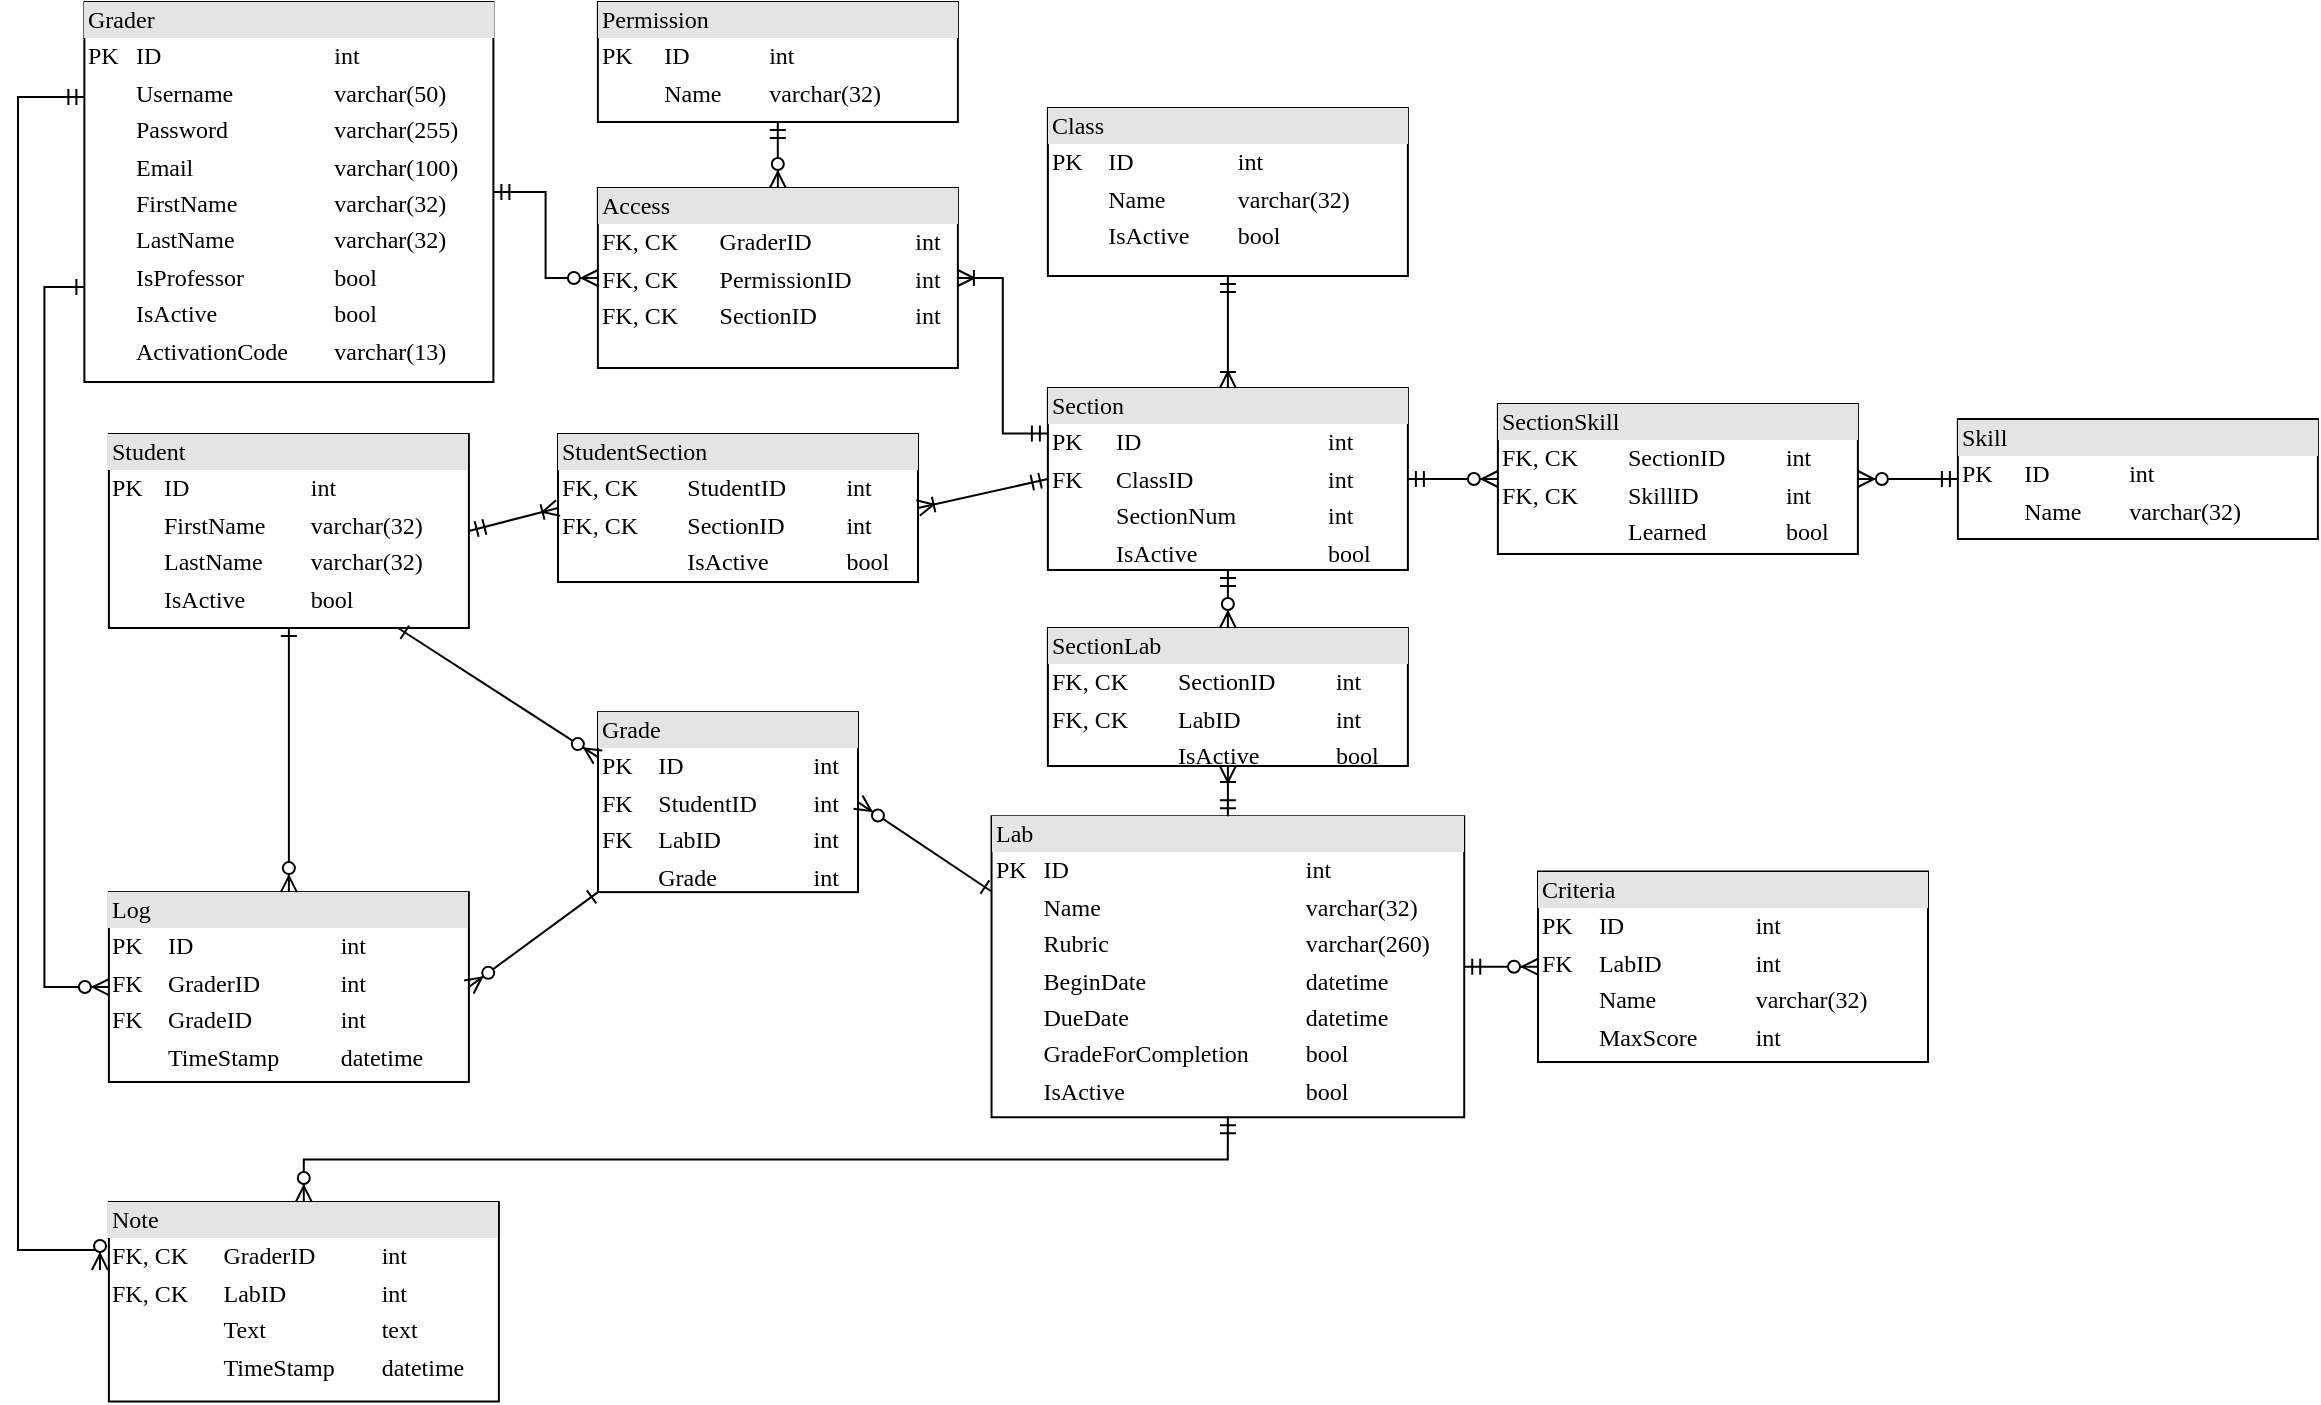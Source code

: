 <mxfile version="13.0.1" type="device"><diagram name="Page-1" id="2ca16b54-16f6-2749-3443-fa8db7711227"><mxGraphModel dx="1422" dy="762" grid="1" gridSize="10" guides="1" tooltips="1" connect="1" arrows="1" fold="1" page="1" pageScale="1" pageWidth="1100" pageHeight="850" background="#ffffff" math="0" shadow="0"><root><mxCell id="0"/><mxCell id="1" parent="0"/><mxCell id="2ed32ef02a7f4228-1" value="&lt;div style=&quot;box-sizing: border-box ; width: 100% ; background: #e4e4e4 ; padding: 2px&quot;&gt;Class&lt;/div&gt;&lt;table style=&quot;width: 100% ; font-size: 1em&quot; cellpadding=&quot;2&quot; cellspacing=&quot;0&quot;&gt;&lt;tbody&gt;&lt;tr&gt;&lt;td&gt;PK&lt;/td&gt;&lt;td&gt;ID&lt;/td&gt;&lt;td&gt;int&lt;/td&gt;&lt;/tr&gt;&lt;tr&gt;&lt;td&gt;&lt;/td&gt;&lt;td&gt;Name&lt;/td&gt;&lt;td&gt;varchar(32)&lt;/td&gt;&lt;/tr&gt;&lt;tr&gt;&lt;td&gt;&lt;br&gt;&lt;/td&gt;&lt;td&gt;IsActive&lt;/td&gt;&lt;td&gt;bool&lt;/td&gt;&lt;/tr&gt;&lt;/tbody&gt;&lt;/table&gt;" style="verticalAlign=top;align=left;overflow=fill;html=1;rounded=0;shadow=0;comic=0;labelBackgroundColor=none;strokeWidth=1;fontFamily=Verdana;fontSize=12" parent="1" vertex="1"><mxGeometry x="624.94" y="133" width="180" height="84" as="geometry"/></mxCell><mxCell id="7O4-bHg8vpgBijDcnL9f-28" value="" style="edgeStyle=orthogonalEdgeStyle;rounded=0;orthogonalLoop=1;jettySize=auto;html=1;startArrow=ERzeroToMany;startFill=1;endArrow=ERmandOne;endFill=0;exitX=1;exitY=0.5;exitDx=0;exitDy=0;" parent="1" source="7O4-bHg8vpgBijDcnL9f-29" target="7O4-bHg8vpgBijDcnL9f-27" edge="1"><mxGeometry relative="1" as="geometry"><mxPoint x="1149.94" y="247.5" as="sourcePoint"/></mxGeometry></mxCell><mxCell id="7O4-bHg8vpgBijDcnL9f-1" value="&lt;div style=&quot;box-sizing: border-box ; width: 100% ; background: #e4e4e4 ; padding: 2px&quot;&gt;Section&lt;/div&gt;&lt;table style=&quot;width: 100% ; font-size: 1em&quot; cellpadding=&quot;2&quot; cellspacing=&quot;0&quot;&gt;&lt;tbody&gt;&lt;tr&gt;&lt;td&gt;PK&lt;/td&gt;&lt;td&gt;ID&lt;/td&gt;&lt;td&gt;int&lt;/td&gt;&lt;/tr&gt;&lt;tr&gt;&lt;td&gt;FK&lt;/td&gt;&lt;td&gt;ClassID&lt;/td&gt;&lt;td&gt;int&lt;/td&gt;&lt;/tr&gt;&lt;tr&gt;&lt;td&gt;&lt;/td&gt;&lt;td&gt;SectionNum&lt;/td&gt;&lt;td&gt;int&lt;/td&gt;&lt;/tr&gt;&lt;tr&gt;&lt;td&gt;&lt;br&gt;&lt;/td&gt;&lt;td&gt;IsActive&lt;/td&gt;&lt;td&gt;bool&lt;/td&gt;&lt;/tr&gt;&lt;/tbody&gt;&lt;/table&gt;" style="verticalAlign=top;align=left;overflow=fill;html=1;rounded=0;shadow=0;comic=0;labelBackgroundColor=none;strokeWidth=1;fontFamily=Verdana;fontSize=12" parent="1" vertex="1"><mxGeometry x="624.94" y="273" width="180" height="91" as="geometry"/></mxCell><mxCell id="7O4-bHg8vpgBijDcnL9f-27" value="&lt;div style=&quot;box-sizing: border-box ; width: 100% ; background: #e4e4e4 ; padding: 2px&quot;&gt;Skill&lt;/div&gt;&lt;table style=&quot;width: 100% ; font-size: 1em&quot; cellpadding=&quot;2&quot; cellspacing=&quot;0&quot;&gt;&lt;tbody&gt;&lt;tr&gt;&lt;td&gt;PK&lt;/td&gt;&lt;td&gt;ID&lt;/td&gt;&lt;td&gt;int&lt;/td&gt;&lt;/tr&gt;&lt;tr&gt;&lt;td&gt;&lt;/td&gt;&lt;td&gt;Name&lt;/td&gt;&lt;td&gt;varchar(32)&lt;/td&gt;&lt;/tr&gt;&lt;/tbody&gt;&lt;/table&gt;" style="verticalAlign=top;align=left;overflow=fill;html=1;rounded=0;shadow=0;comic=0;labelBackgroundColor=none;strokeWidth=1;fontFamily=Verdana;fontSize=12" parent="1" vertex="1"><mxGeometry x="1079.94" y="288.5" width="180" height="60" as="geometry"/></mxCell><mxCell id="7O4-bHg8vpgBijDcnL9f-2" value="" style="endArrow=ERmandOne;startArrow=ERoneToMany;html=1;startFill=0;endFill=0;entryX=0.5;entryY=1;entryDx=0;entryDy=0;exitX=0.5;exitY=0;exitDx=0;exitDy=0;" parent="1" source="7O4-bHg8vpgBijDcnL9f-1" target="2ed32ef02a7f4228-1" edge="1"><mxGeometry width="50" height="50" relative="1" as="geometry"><mxPoint x="667.44" y="260" as="sourcePoint"/><mxPoint x="1037.44" y="360" as="targetPoint"/></mxGeometry></mxCell><mxCell id="7O4-bHg8vpgBijDcnL9f-5" value="&lt;div style=&quot;box-sizing: border-box ; width: 100% ; background: #e4e4e4 ; padding: 2px&quot;&gt;Grader&lt;/div&gt;&lt;table style=&quot;width: 100% ; font-size: 1em&quot; cellpadding=&quot;2&quot; cellspacing=&quot;0&quot;&gt;&lt;tbody&gt;&lt;tr&gt;&lt;td&gt;PK&lt;/td&gt;&lt;td&gt;ID&lt;/td&gt;&lt;td&gt;int&lt;/td&gt;&lt;/tr&gt;&lt;tr&gt;&lt;td&gt;&lt;br&gt;&lt;/td&gt;&lt;td&gt;Username&lt;/td&gt;&lt;td&gt;varchar(50)&lt;/td&gt;&lt;/tr&gt;&lt;tr&gt;&lt;td&gt;&lt;br&gt;&lt;/td&gt;&lt;td&gt;Password&lt;/td&gt;&lt;td&gt;varchar(255)&lt;/td&gt;&lt;/tr&gt;&lt;tr&gt;&lt;td&gt;&lt;br&gt;&lt;/td&gt;&lt;td&gt;Email&lt;/td&gt;&lt;td&gt;varchar(100)&lt;/td&gt;&lt;/tr&gt;&lt;tr&gt;&lt;td&gt;&lt;br&gt;&lt;/td&gt;&lt;td&gt;FirstName&lt;/td&gt;&lt;td&gt;varchar(32)&lt;/td&gt;&lt;/tr&gt;&lt;tr&gt;&lt;td&gt;&lt;br&gt;&lt;/td&gt;&lt;td&gt;LastName&lt;/td&gt;&lt;td&gt;varchar(32)&lt;/td&gt;&lt;/tr&gt;&lt;tr&gt;&lt;td&gt;&lt;br&gt;&lt;/td&gt;&lt;td&gt;IsProfessor&lt;/td&gt;&lt;td&gt;bool&lt;/td&gt;&lt;/tr&gt;&lt;tr&gt;&lt;td&gt;&lt;br&gt;&lt;/td&gt;&lt;td&gt;IsActive&lt;/td&gt;&lt;td&gt;bool&lt;/td&gt;&lt;/tr&gt;&lt;tr&gt;&lt;td&gt;&lt;br&gt;&lt;/td&gt;&lt;td&gt;ActivationCode&lt;/td&gt;&lt;td&gt;varchar(13)&lt;/td&gt;&lt;/tr&gt;&lt;/tbody&gt;&lt;/table&gt;" style="verticalAlign=top;align=left;overflow=fill;html=1;rounded=0;shadow=0;comic=0;labelBackgroundColor=none;strokeWidth=1;fontFamily=Verdana;fontSize=12" parent="1" vertex="1"><mxGeometry x="143.19" y="80" width="204.5" height="190" as="geometry"/></mxCell><mxCell id="7O4-bHg8vpgBijDcnL9f-37" value="" style="edgeStyle=orthogonalEdgeStyle;rounded=0;orthogonalLoop=1;jettySize=auto;html=1;startArrow=ERmandOne;startFill=0;endArrow=ERzeroToMany;endFill=1;entryX=0.5;entryY=0;entryDx=0;entryDy=0;" parent="1" source="7O4-bHg8vpgBijDcnL9f-25" target="87PPJViUM9zDZLMwMN3D-7" edge="1"><mxGeometry relative="1" as="geometry"/></mxCell><mxCell id="7O4-bHg8vpgBijDcnL9f-25" value="&lt;div style=&quot;box-sizing: border-box ; width: 100% ; background: #e4e4e4 ; padding: 2px&quot;&gt;Permission&lt;/div&gt;&lt;table style=&quot;width: 100% ; font-size: 1em&quot; cellpadding=&quot;2&quot; cellspacing=&quot;0&quot;&gt;&lt;tbody&gt;&lt;tr&gt;&lt;td&gt;PK&lt;/td&gt;&lt;td&gt;ID&lt;/td&gt;&lt;td&gt;int&lt;/td&gt;&lt;/tr&gt;&lt;tr&gt;&lt;td&gt;&lt;br&gt;&lt;/td&gt;&lt;td&gt;Name&lt;/td&gt;&lt;td&gt;varchar(32)&lt;/td&gt;&lt;/tr&gt;&lt;/tbody&gt;&lt;/table&gt;" style="verticalAlign=top;align=left;overflow=fill;html=1;rounded=0;shadow=0;comic=0;labelBackgroundColor=none;strokeWidth=1;fontFamily=Verdana;fontSize=12" parent="1" vertex="1"><mxGeometry x="399.94" y="80" width="180" height="60" as="geometry"/></mxCell><mxCell id="87PPJViUM9zDZLMwMN3D-3" value="" style="edgeStyle=orthogonalEdgeStyle;rounded=0;orthogonalLoop=1;jettySize=auto;html=1;exitX=0.5;exitY=1;exitDx=0;exitDy=0;startArrow=ERmandOne;startFill=0;endArrow=ERzeroToMany;endFill=1;" parent="1" source="7O4-bHg8vpgBijDcnL9f-7" target="87PPJViUM9zDZLMwMN3D-2" edge="1"><mxGeometry relative="1" as="geometry"><mxPoint x="495.44" y="573" as="sourcePoint"/></mxGeometry></mxCell><mxCell id="7O4-bHg8vpgBijDcnL9f-7" value="&lt;div style=&quot;box-sizing: border-box ; width: 100% ; background: #e4e4e4 ; padding: 2px&quot;&gt;Lab&lt;/div&gt;&lt;table style=&quot;width: 100% ; font-size: 1em&quot; cellpadding=&quot;2&quot; cellspacing=&quot;0&quot;&gt;&lt;tbody&gt;&lt;tr&gt;&lt;td&gt;PK&lt;/td&gt;&lt;td&gt;ID&lt;/td&gt;&lt;td&gt;int&lt;/td&gt;&lt;/tr&gt;&lt;tr&gt;&lt;td&gt;&lt;br&gt;&lt;/td&gt;&lt;td&gt;Name&lt;/td&gt;&lt;td&gt;varchar(32)&lt;/td&gt;&lt;/tr&gt;&lt;tr&gt;&lt;td&gt;&lt;br&gt;&lt;/td&gt;&lt;td&gt;Rubric&lt;/td&gt;&lt;td&gt;varchar(260)&lt;/td&gt;&lt;/tr&gt;&lt;tr&gt;&lt;td&gt;&lt;br&gt;&lt;/td&gt;&lt;td&gt;BeginDate&lt;/td&gt;&lt;td&gt;datetime&lt;/td&gt;&lt;/tr&gt;&lt;tr&gt;&lt;td&gt;&lt;br&gt;&lt;/td&gt;&lt;td&gt;DueDate&lt;/td&gt;&lt;td&gt;datetime&lt;/td&gt;&lt;/tr&gt;&lt;tr&gt;&lt;td&gt;&lt;br&gt;&lt;/td&gt;&lt;td&gt;GradeForCompletion&lt;/td&gt;&lt;td&gt;bool&lt;/td&gt;&lt;/tr&gt;&lt;tr&gt;&lt;td&gt;&lt;br&gt;&lt;/td&gt;&lt;td&gt;IsActive&lt;/td&gt;&lt;td&gt;bool&lt;/td&gt;&lt;/tr&gt;&lt;/tbody&gt;&lt;/table&gt;" style="verticalAlign=top;align=left;overflow=fill;html=1;rounded=0;shadow=0;comic=0;labelBackgroundColor=none;strokeWidth=1;fontFamily=Verdana;fontSize=12" parent="1" vertex="1"><mxGeometry x="596.77" y="487.13" width="236.34" height="150.5" as="geometry"/></mxCell><mxCell id="87PPJViUM9zDZLMwMN3D-4" style="edgeStyle=orthogonalEdgeStyle;rounded=0;orthogonalLoop=1;jettySize=auto;html=1;startArrow=ERzeroToMany;startFill=1;endArrow=ERmandOne;endFill=0;entryX=0;entryY=0.25;entryDx=0;entryDy=0;exitX=-0.023;exitY=0.341;exitDx=0;exitDy=0;exitPerimeter=0;" parent="1" source="87PPJViUM9zDZLMwMN3D-2" target="7O4-bHg8vpgBijDcnL9f-5" edge="1"><mxGeometry relative="1" as="geometry"><mxPoint x="105.44" y="133" as="targetPoint"/><Array as="points"><mxPoint x="110" y="704"/><mxPoint x="110" y="127"/></Array><mxPoint x="60" y="660" as="sourcePoint"/></mxGeometry></mxCell><mxCell id="87PPJViUM9zDZLMwMN3D-2" value="&lt;div style=&quot;box-sizing: border-box ; width: 100% ; background: #e4e4e4 ; padding: 2px&quot;&gt;Note&lt;/div&gt;&lt;table style=&quot;width: 100% ; font-size: 1em&quot; cellpadding=&quot;2&quot; cellspacing=&quot;0&quot;&gt;&lt;tbody&gt;&lt;tr&gt;&lt;td&gt;FK, CK&lt;/td&gt;&lt;td&gt;GraderID&lt;/td&gt;&lt;td&gt;int&lt;/td&gt;&lt;/tr&gt;&lt;tr&gt;&lt;td&gt;FK, CK&lt;/td&gt;&lt;td&gt;LabID&lt;/td&gt;&lt;td&gt;int&lt;/td&gt;&lt;/tr&gt;&lt;tr&gt;&lt;td&gt;&lt;br&gt;&lt;/td&gt;&lt;td&gt;Text&lt;/td&gt;&lt;td&gt;text&lt;/td&gt;&lt;/tr&gt;&lt;tr&gt;&lt;td&gt;&lt;br&gt;&lt;/td&gt;&lt;td&gt;TimeStamp&lt;/td&gt;&lt;td&gt;datetime&lt;/td&gt;&lt;/tr&gt;&lt;/tbody&gt;&lt;/table&gt;" style="verticalAlign=top;align=left;overflow=fill;html=1;rounded=0;shadow=0;comic=0;labelBackgroundColor=none;strokeWidth=1;fontFamily=Verdana;fontSize=12" parent="1" vertex="1"><mxGeometry x="155.44" y="680" width="195" height="99.75" as="geometry"/></mxCell><mxCell id="7O4-bHg8vpgBijDcnL9f-8" value="&lt;div style=&quot;box-sizing: border-box ; width: 100% ; background: #e4e4e4 ; padding: 2px&quot;&gt;SectionLab&lt;/div&gt;&lt;table style=&quot;width: 100% ; font-size: 1em&quot; cellpadding=&quot;2&quot; cellspacing=&quot;0&quot;&gt;&lt;tbody&gt;&lt;tr&gt;&lt;td&gt;FK, CK&lt;/td&gt;&lt;td&gt;SectionID&lt;/td&gt;&lt;td&gt;int&lt;/td&gt;&lt;/tr&gt;&lt;tr&gt;&lt;td&gt;FK, CK&lt;/td&gt;&lt;td&gt;LabID&lt;/td&gt;&lt;td&gt;int&lt;/td&gt;&lt;/tr&gt;&lt;tr&gt;&lt;td&gt;&lt;br&gt;&lt;/td&gt;&lt;td&gt;IsActive&lt;/td&gt;&lt;td&gt;bool&lt;/td&gt;&lt;/tr&gt;&lt;/tbody&gt;&lt;/table&gt;" style="verticalAlign=top;align=left;overflow=fill;html=1;rounded=0;shadow=0;comic=0;labelBackgroundColor=none;strokeWidth=1;fontFamily=Verdana;fontSize=12" parent="1" vertex="1"><mxGeometry x="624.94" y="393" width="180" height="69" as="geometry"/></mxCell><mxCell id="7O4-bHg8vpgBijDcnL9f-9" value="" style="endArrow=ERmandOne;startArrow=ERzeroToMany;html=1;startFill=1;endFill=0;exitX=0.5;exitY=0;exitDx=0;exitDy=0;entryX=0.5;entryY=1;entryDx=0;entryDy=0;" parent="1" source="7O4-bHg8vpgBijDcnL9f-8" target="7O4-bHg8vpgBijDcnL9f-1" edge="1"><mxGeometry width="50" height="50" relative="1" as="geometry"><mxPoint x="617.44" y="475" as="sourcePoint"/><mxPoint x="582.44" y="425" as="targetPoint"/></mxGeometry></mxCell><mxCell id="7O4-bHg8vpgBijDcnL9f-10" value="" style="endArrow=ERmandOne;startArrow=ERoneToMany;html=1;startFill=0;endFill=0;exitX=0.5;exitY=1;exitDx=0;exitDy=0;entryX=0.5;entryY=0;entryDx=0;entryDy=0;" parent="1" source="7O4-bHg8vpgBijDcnL9f-8" target="7O4-bHg8vpgBijDcnL9f-7" edge="1"><mxGeometry width="50" height="50" relative="1" as="geometry"><mxPoint x="1137.44" y="368.5" as="sourcePoint"/><mxPoint x="1072.44" y="368.5" as="targetPoint"/></mxGeometry></mxCell><mxCell id="7O4-bHg8vpgBijDcnL9f-11" value="&lt;div style=&quot;box-sizing: border-box ; width: 100% ; background: #e4e4e4 ; padding: 2px&quot;&gt;Student&lt;/div&gt;&lt;table style=&quot;width: 100% ; font-size: 1em&quot; cellpadding=&quot;2&quot; cellspacing=&quot;0&quot;&gt;&lt;tbody&gt;&lt;tr&gt;&lt;td&gt;PK&lt;/td&gt;&lt;td&gt;ID&lt;/td&gt;&lt;td&gt;int&lt;/td&gt;&lt;/tr&gt;&lt;tr&gt;&lt;td&gt;&lt;br&gt;&lt;/td&gt;&lt;td&gt;FirstName&lt;/td&gt;&lt;td&gt;varchar(32)&lt;/td&gt;&lt;/tr&gt;&lt;tr&gt;&lt;td&gt;&lt;br&gt;&lt;/td&gt;&lt;td&gt;LastName&lt;/td&gt;&lt;td&gt;varchar(32)&lt;/td&gt;&lt;/tr&gt;&lt;tr&gt;&lt;td&gt;&lt;br&gt;&lt;/td&gt;&lt;td&gt;IsActive&lt;/td&gt;&lt;td&gt;bool&lt;/td&gt;&lt;/tr&gt;&lt;/tbody&gt;&lt;/table&gt;" style="verticalAlign=top;align=left;overflow=fill;html=1;rounded=0;shadow=0;comic=0;labelBackgroundColor=none;strokeWidth=1;fontFamily=Verdana;fontSize=12" parent="1" vertex="1"><mxGeometry x="155.44" y="296" width="180" height="97" as="geometry"/></mxCell><mxCell id="7O4-bHg8vpgBijDcnL9f-12" value="&lt;div style=&quot;box-sizing: border-box ; width: 100% ; background: #e4e4e4 ; padding: 2px&quot;&gt;StudentSection&lt;/div&gt;&lt;table style=&quot;width: 100% ; font-size: 1em&quot; cellpadding=&quot;2&quot; cellspacing=&quot;0&quot;&gt;&lt;tbody&gt;&lt;tr&gt;&lt;td&gt;FK, CK&lt;/td&gt;&lt;td&gt;StudentID&lt;/td&gt;&lt;td&gt;int&lt;/td&gt;&lt;/tr&gt;&lt;tr&gt;&lt;td&gt;FK, CK&lt;/td&gt;&lt;td&gt;SectionID&lt;/td&gt;&lt;td&gt;int&lt;/td&gt;&lt;/tr&gt;&lt;tr&gt;&lt;td&gt;&lt;br&gt;&lt;/td&gt;&lt;td&gt;IsActive&lt;/td&gt;&lt;td&gt;bool&lt;/td&gt;&lt;/tr&gt;&lt;/tbody&gt;&lt;/table&gt;" style="verticalAlign=top;align=left;overflow=fill;html=1;rounded=0;shadow=0;comic=0;labelBackgroundColor=none;strokeWidth=1;fontFamily=Verdana;fontSize=12" parent="1" vertex="1"><mxGeometry x="380" y="296" width="180" height="74" as="geometry"/></mxCell><mxCell id="7O4-bHg8vpgBijDcnL9f-13" value="" style="endArrow=ERmandOne;startArrow=ERoneToMany;html=1;startFill=0;endFill=0;entryX=1;entryY=0.5;entryDx=0;entryDy=0;exitX=0;exitY=0.5;exitDx=0;exitDy=0;" parent="1" source="7O4-bHg8vpgBijDcnL9f-12" target="7O4-bHg8vpgBijDcnL9f-11" edge="1"><mxGeometry width="50" height="50" relative="1" as="geometry"><mxPoint x="130.69" y="318" as="sourcePoint"/><mxPoint x="125.69" y="318" as="targetPoint"/></mxGeometry></mxCell><mxCell id="7O4-bHg8vpgBijDcnL9f-14" value="" style="endArrow=ERmandOne;startArrow=ERoneToMany;html=1;startFill=0;endFill=0;exitX=1;exitY=0.5;exitDx=0;exitDy=0;entryX=0;entryY=0.5;entryDx=0;entryDy=0;" parent="1" source="7O4-bHg8vpgBijDcnL9f-12" target="7O4-bHg8vpgBijDcnL9f-1" edge="1"><mxGeometry width="50" height="50" relative="1" as="geometry"><mxPoint x="466.94" y="341" as="sourcePoint"/><mxPoint x="371.94" y="322" as="targetPoint"/></mxGeometry></mxCell><mxCell id="7O4-bHg8vpgBijDcnL9f-32" value="" style="edgeStyle=orthogonalEdgeStyle;rounded=0;orthogonalLoop=1;jettySize=auto;html=1;startArrow=ERone;startFill=0;endArrow=ERzeroToMany;endFill=1;entryX=0;entryY=0.5;entryDx=0;entryDy=0;exitX=0;exitY=0.75;exitDx=0;exitDy=0;" parent="1" source="7O4-bHg8vpgBijDcnL9f-5" target="7O4-bHg8vpgBijDcnL9f-16" edge="1"><mxGeometry relative="1" as="geometry"><mxPoint x="31.94" y="172" as="sourcePoint"/></mxGeometry></mxCell><mxCell id="7O4-bHg8vpgBijDcnL9f-16" value="&lt;div style=&quot;box-sizing: border-box ; width: 100% ; background: #e4e4e4 ; padding: 2px&quot;&gt;Log&lt;/div&gt;&lt;table style=&quot;width: 100% ; font-size: 1em&quot; cellpadding=&quot;2&quot; cellspacing=&quot;0&quot;&gt;&lt;tbody&gt;&lt;tr&gt;&lt;td&gt;PK&lt;/td&gt;&lt;td&gt;ID&lt;/td&gt;&lt;td&gt;int&lt;/td&gt;&lt;/tr&gt;&lt;tr&gt;&lt;td&gt;FK&lt;/td&gt;&lt;td&gt;GraderID&lt;/td&gt;&lt;td&gt;int&lt;br&gt;&lt;/td&gt;&lt;/tr&gt;&lt;tr&gt;&lt;td&gt;FK&lt;/td&gt;&lt;td&gt;GradeID&lt;/td&gt;&lt;td&gt;int&lt;/td&gt;&lt;/tr&gt;&lt;tr&gt;&lt;td&gt;&lt;br&gt;&lt;/td&gt;&lt;td&gt;TimeStamp&lt;/td&gt;&lt;td&gt;datetime&lt;/td&gt;&lt;/tr&gt;&lt;/tbody&gt;&lt;/table&gt;" style="verticalAlign=top;align=left;overflow=fill;html=1;rounded=0;shadow=0;comic=0;labelBackgroundColor=none;strokeWidth=1;fontFamily=Verdana;fontSize=12" parent="1" vertex="1"><mxGeometry x="155.44" y="525.06" width="180" height="94.94" as="geometry"/></mxCell><mxCell id="7O4-bHg8vpgBijDcnL9f-17" value="" style="endArrow=ERzeroToMany;startArrow=ERone;html=1;startFill=0;endFill=1;exitX=0;exitY=1;exitDx=0;exitDy=0;entryX=1;entryY=0.5;entryDx=0;entryDy=0;" parent="1" source="JCxA_Sa905kl75By3PID-1" target="7O4-bHg8vpgBijDcnL9f-16" edge="1"><mxGeometry width="50" height="50" relative="1" as="geometry"><mxPoint x="399.44" y="404.25" as="sourcePoint"/><mxPoint x="356.94" y="479.25" as="targetPoint"/></mxGeometry></mxCell><mxCell id="7O4-bHg8vpgBijDcnL9f-18" value="" style="endArrow=ERzeroToMany;startArrow=ERone;html=1;startFill=0;endFill=1;exitX=0.5;exitY=1;exitDx=0;exitDy=0;entryX=0.5;entryY=0;entryDx=0;entryDy=0;" parent="1" source="7O4-bHg8vpgBijDcnL9f-11" target="7O4-bHg8vpgBijDcnL9f-16" edge="1"><mxGeometry width="50" height="50" relative="1" as="geometry"><mxPoint x="111.94" y="414.25" as="sourcePoint"/><mxPoint x="146.94" y="414.25" as="targetPoint"/></mxGeometry></mxCell><mxCell id="7O4-bHg8vpgBijDcnL9f-29" value="&lt;div style=&quot;box-sizing: border-box ; width: 100% ; background: #e4e4e4 ; padding: 2px&quot;&gt;SectionSkill&lt;/div&gt;&lt;table style=&quot;width: 100% ; font-size: 1em&quot; cellpadding=&quot;2&quot; cellspacing=&quot;0&quot;&gt;&lt;tbody&gt;&lt;tr&gt;&lt;td&gt;FK, CK&lt;/td&gt;&lt;td&gt;SectionID&lt;/td&gt;&lt;td&gt;int&lt;/td&gt;&lt;/tr&gt;&lt;tr&gt;&lt;td&gt;FK, CK&lt;/td&gt;&lt;td&gt;SkillID&lt;/td&gt;&lt;td&gt;int&lt;/td&gt;&lt;/tr&gt;&lt;tr&gt;&lt;td&gt;&lt;br&gt;&lt;/td&gt;&lt;td&gt;Learned&lt;/td&gt;&lt;td&gt;bool&lt;/td&gt;&lt;/tr&gt;&lt;/tbody&gt;&lt;/table&gt;" style="verticalAlign=top;align=left;overflow=fill;html=1;rounded=0;shadow=0;comic=0;labelBackgroundColor=none;strokeWidth=1;fontFamily=Verdana;fontSize=12" parent="1" vertex="1"><mxGeometry x="849.94" y="281" width="180" height="75" as="geometry"/></mxCell><mxCell id="7O4-bHg8vpgBijDcnL9f-30" value="" style="edgeStyle=orthogonalEdgeStyle;rounded=0;orthogonalLoop=1;jettySize=auto;html=1;startArrow=ERzeroToMany;startFill=1;endArrow=ERmandOne;endFill=0;entryX=1;entryY=0.5;entryDx=0;entryDy=0;exitX=0;exitY=0.5;exitDx=0;exitDy=0;" parent="1" source="7O4-bHg8vpgBijDcnL9f-29" target="7O4-bHg8vpgBijDcnL9f-1" edge="1"><mxGeometry relative="1" as="geometry"><mxPoint x="854.94" y="260" as="sourcePoint"/><mxPoint x="974.94" y="240" as="targetPoint"/></mxGeometry></mxCell><mxCell id="87PPJViUM9zDZLMwMN3D-8" style="edgeStyle=orthogonalEdgeStyle;rounded=0;orthogonalLoop=1;jettySize=auto;html=1;exitX=0;exitY=0.5;exitDx=0;exitDy=0;entryX=1;entryY=0.5;entryDx=0;entryDy=0;startArrow=ERzeroToMany;startFill=1;endArrow=ERmandOne;endFill=0;" parent="1" source="87PPJViUM9zDZLMwMN3D-7" target="7O4-bHg8vpgBijDcnL9f-5" edge="1"><mxGeometry relative="1" as="geometry"/></mxCell><mxCell id="87PPJViUM9zDZLMwMN3D-9" style="edgeStyle=orthogonalEdgeStyle;rounded=0;orthogonalLoop=1;jettySize=auto;html=1;exitX=1;exitY=0.5;exitDx=0;exitDy=0;entryX=0;entryY=0.25;entryDx=0;entryDy=0;startArrow=ERoneToMany;startFill=0;endArrow=ERmandOne;endFill=0;" parent="1" source="87PPJViUM9zDZLMwMN3D-7" target="7O4-bHg8vpgBijDcnL9f-1" edge="1"><mxGeometry relative="1" as="geometry"/></mxCell><mxCell id="87PPJViUM9zDZLMwMN3D-7" value="&lt;div style=&quot;box-sizing: border-box ; width: 100% ; background: #e4e4e4 ; padding: 2px&quot;&gt;Access&lt;/div&gt;&lt;table style=&quot;width: 100% ; font-size: 1em&quot; cellpadding=&quot;2&quot; cellspacing=&quot;0&quot;&gt;&lt;tbody&gt;&lt;tr&gt;&lt;td&gt;FK, CK&lt;/td&gt;&lt;td&gt;GraderID&lt;/td&gt;&lt;td&gt;int&lt;/td&gt;&lt;/tr&gt;&lt;tr&gt;&lt;td&gt;FK, CK&lt;/td&gt;&lt;td&gt;PermissionID&lt;/td&gt;&lt;td&gt;int&lt;/td&gt;&lt;/tr&gt;&lt;tr&gt;&lt;td&gt;FK, CK&lt;/td&gt;&lt;td&gt;SectionID&lt;/td&gt;&lt;td&gt;int&lt;br&gt;&lt;/td&gt;&lt;/tr&gt;&lt;/tbody&gt;&lt;/table&gt;" style="verticalAlign=top;align=left;overflow=fill;html=1;rounded=0;shadow=0;comic=0;labelBackgroundColor=none;strokeWidth=1;fontFamily=Verdana;fontSize=12" parent="1" vertex="1"><mxGeometry x="399.94" y="173" width="180" height="90" as="geometry"/></mxCell><mxCell id="JCxA_Sa905kl75By3PID-1" value="&lt;div style=&quot;box-sizing: border-box ; width: 100% ; background: #e4e4e4 ; padding: 2px&quot;&gt;Grade&lt;/div&gt;&lt;table style=&quot;width: 100% ; font-size: 1em&quot; cellpadding=&quot;2&quot; cellspacing=&quot;0&quot;&gt;&lt;tbody&gt;&lt;tr&gt;&lt;td&gt;PK&lt;/td&gt;&lt;td&gt;ID&lt;/td&gt;&lt;td&gt;int&lt;/td&gt;&lt;/tr&gt;&lt;tr&gt;&lt;td&gt;FK&lt;/td&gt;&lt;td&gt;StudentID&lt;/td&gt;&lt;td&gt;int&lt;/td&gt;&lt;/tr&gt;&lt;tr&gt;&lt;td&gt;FK&lt;/td&gt;&lt;td&gt;LabID&lt;/td&gt;&lt;td&gt;int&lt;/td&gt;&lt;/tr&gt;&lt;tr&gt;&lt;td&gt;&lt;br&gt;&lt;/td&gt;&lt;td&gt;Grade&lt;/td&gt;&lt;td&gt;int&lt;/td&gt;&lt;/tr&gt;&lt;/tbody&gt;&lt;/table&gt;" style="verticalAlign=top;align=left;overflow=fill;html=1;rounded=0;shadow=0;comic=0;labelBackgroundColor=none;strokeWidth=1;fontFamily=Verdana;fontSize=12" parent="1" vertex="1"><mxGeometry x="400" y="435.06" width="130" height="90" as="geometry"/></mxCell><mxCell id="JCxA_Sa905kl75By3PID-2" value="" style="endArrow=ERzeroToMany;startArrow=ERone;html=1;startFill=0;endFill=1;exitX=0;exitY=0.25;exitDx=0;exitDy=0;entryX=1;entryY=0.5;entryDx=0;entryDy=0;" parent="1" source="7O4-bHg8vpgBijDcnL9f-7" target="JCxA_Sa905kl75By3PID-1" edge="1"><mxGeometry width="50" height="50" relative="1" as="geometry"><mxPoint x="672" y="530.01" as="sourcePoint"/><mxPoint x="390.0" y="530.005" as="targetPoint"/></mxGeometry></mxCell><mxCell id="JCxA_Sa905kl75By3PID-3" value="" style="endArrow=ERzeroToMany;startArrow=ERone;html=1;startFill=0;endFill=1;exitX=0.5;exitY=1;exitDx=0;exitDy=0;entryX=0;entryY=0.25;entryDx=0;entryDy=0;" parent="1" target="JCxA_Sa905kl75By3PID-1" edge="1"><mxGeometry width="50" height="50" relative="1" as="geometry"><mxPoint x="300.0" y="393" as="sourcePoint"/><mxPoint x="400" y="440" as="targetPoint"/></mxGeometry></mxCell><mxCell id="XMSqFfC0OU4QkfJwKPgX-1" value="&lt;div style=&quot;box-sizing: border-box ; width: 100% ; background: #e4e4e4 ; padding: 2px&quot;&gt;Criteria&lt;/div&gt;&lt;table style=&quot;width: 100% ; font-size: 1em&quot; cellpadding=&quot;2&quot; cellspacing=&quot;0&quot;&gt;&lt;tbody&gt;&lt;tr&gt;&lt;td&gt;PK&lt;/td&gt;&lt;td&gt;ID&lt;/td&gt;&lt;td&gt;int&lt;/td&gt;&lt;/tr&gt;&lt;tr&gt;&lt;td&gt;FK&lt;/td&gt;&lt;td&gt;LabID&lt;/td&gt;&lt;td&gt;int&lt;/td&gt;&lt;/tr&gt;&lt;tr&gt;&lt;td&gt;&lt;br&gt;&lt;/td&gt;&lt;td&gt;Name&lt;/td&gt;&lt;td&gt;varchar(32)&lt;/td&gt;&lt;/tr&gt;&lt;tr&gt;&lt;td&gt;&lt;br&gt;&lt;/td&gt;&lt;td&gt;MaxScore&lt;/td&gt;&lt;td&gt;int&lt;/td&gt;&lt;/tr&gt;&lt;/tbody&gt;&lt;/table&gt;" style="verticalAlign=top;align=left;overflow=fill;html=1;rounded=0;shadow=0;comic=0;labelBackgroundColor=none;strokeWidth=1;fontFamily=Verdana;fontSize=12" vertex="1" parent="1"><mxGeometry x="870" y="514.75" width="195" height="95.25" as="geometry"/></mxCell><mxCell id="XMSqFfC0OU4QkfJwKPgX-2" value="" style="edgeStyle=orthogonalEdgeStyle;rounded=0;orthogonalLoop=1;jettySize=auto;html=1;exitX=1;exitY=0.5;exitDx=0;exitDy=0;startArrow=ERmandOne;startFill=0;endArrow=ERzeroToMany;endFill=1;entryX=0;entryY=0.5;entryDx=0;entryDy=0;" edge="1" parent="1" source="7O4-bHg8vpgBijDcnL9f-7" target="XMSqFfC0OU4QkfJwKPgX-1"><mxGeometry relative="1" as="geometry"><mxPoint x="1100.04" y="680" as="sourcePoint"/><mxPoint x="638.0" y="719.5" as="targetPoint"/></mxGeometry></mxCell></root></mxGraphModel></diagram></mxfile>